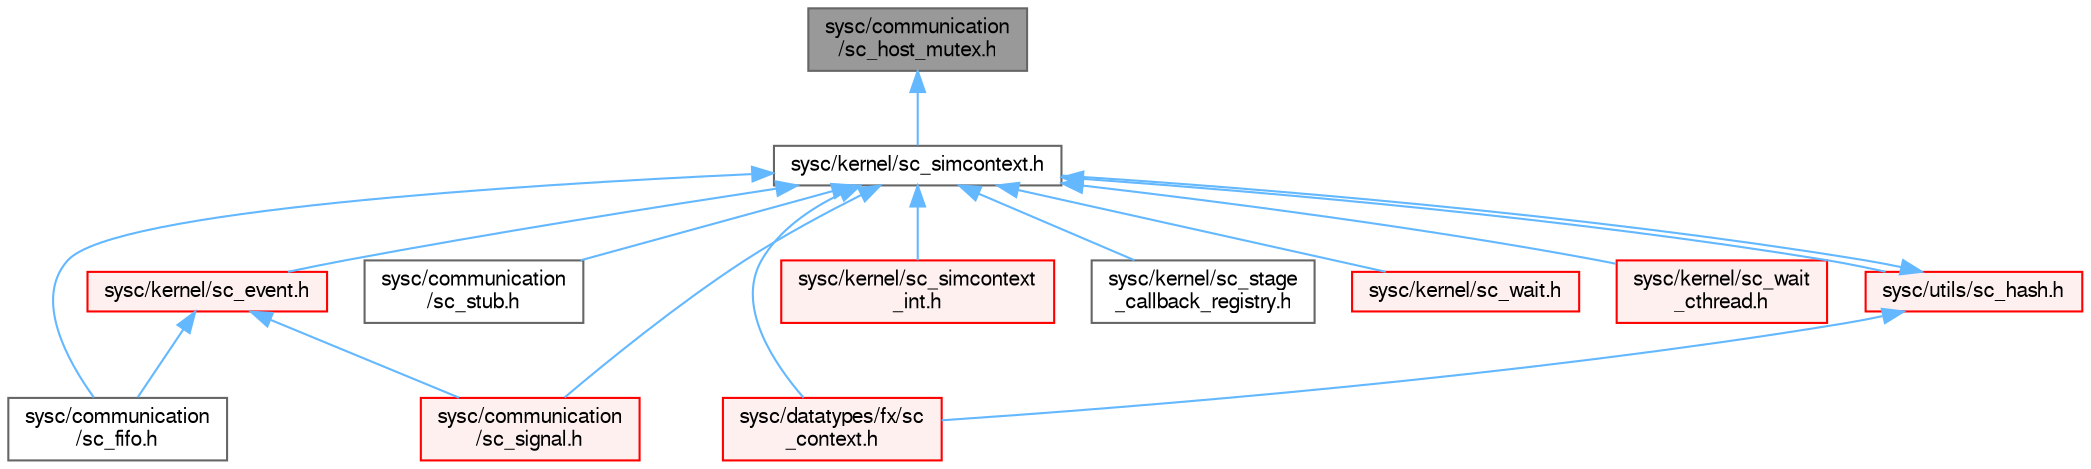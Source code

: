 digraph "sysc/communication/sc_host_mutex.h"
{
 // LATEX_PDF_SIZE
  bgcolor="transparent";
  edge [fontname=FreeSans,fontsize=10,labelfontname=FreeSans,labelfontsize=10];
  node [fontname=FreeSans,fontsize=10,shape=box,height=0.2,width=0.4];
  Node1 [id="Node000001",label="sysc/communication\l/sc_host_mutex.h",height=0.2,width=0.4,color="gray40", fillcolor="grey60", style="filled", fontcolor="black",tooltip=" "];
  Node1 -> Node2 [id="edge1_Node000001_Node000002",dir="back",color="steelblue1",style="solid",tooltip=" "];
  Node2 [id="Node000002",label="sysc/kernel/sc_simcontext.h",height=0.2,width=0.4,color="grey40", fillcolor="white", style="filled",URL="$a00377.html",tooltip=" "];
  Node2 -> Node3 [id="edge2_Node000002_Node000003",dir="back",color="steelblue1",style="solid",tooltip=" "];
  Node3 [id="Node000003",label="sysc/communication\l/sc_fifo.h",height=0.2,width=0.4,color="grey40", fillcolor="white", style="filled",URL="$a00272.html",tooltip=" "];
  Node2 -> Node4 [id="edge3_Node000002_Node000004",dir="back",color="steelblue1",style="solid",tooltip=" "];
  Node4 [id="Node000004",label="sysc/communication\l/sc_signal.h",height=0.2,width=0.4,color="red", fillcolor="#FFF0F0", style="filled",URL="$a00296.html",tooltip=" "];
  Node2 -> Node10 [id="edge4_Node000002_Node000010",dir="back",color="steelblue1",style="solid",tooltip=" "];
  Node10 [id="Node000010",label="sysc/communication\l/sc_stub.h",height=0.2,width=0.4,color="grey40", fillcolor="white", style="filled",URL="$a00305.html",tooltip=" "];
  Node2 -> Node11 [id="edge5_Node000002_Node000011",dir="back",color="steelblue1",style="solid",tooltip=" "];
  Node11 [id="Node000011",label="sysc/datatypes/fx/sc\l_context.h",height=0.2,width=0.4,color="red", fillcolor="#FFF0F0", style="filled",URL="$a00059.html",tooltip=" "];
  Node2 -> Node43 [id="edge6_Node000002_Node000043",dir="back",color="steelblue1",style="solid",tooltip=" "];
  Node43 [id="Node000043",label="sysc/kernel/sc_event.h",height=0.2,width=0.4,color="red", fillcolor="#FFF0F0", style="filled",URL="$a00398.html",tooltip=" "];
  Node43 -> Node3 [id="edge7_Node000043_Node000003",dir="back",color="steelblue1",style="solid",tooltip=" "];
  Node43 -> Node4 [id="edge8_Node000043_Node000004",dir="back",color="steelblue1",style="solid",tooltip=" "];
  Node2 -> Node54 [id="edge9_Node000002_Node000054",dir="back",color="steelblue1",style="solid",tooltip=" "];
  Node54 [id="Node000054",label="sysc/kernel/sc_simcontext\l_int.h",height=0.2,width=0.4,color="red", fillcolor="#FFF0F0", style="filled",URL="$a00425.html",tooltip=" "];
  Node2 -> Node56 [id="edge10_Node000002_Node000056",dir="back",color="steelblue1",style="solid",tooltip=" "];
  Node56 [id="Node000056",label="sysc/kernel/sc_stage\l_callback_registry.h",height=0.2,width=0.4,color="grey40", fillcolor="white", style="filled",URL="$a00344.html",tooltip=" "];
  Node2 -> Node63 [id="edge11_Node000002_Node000063",dir="back",color="steelblue1",style="solid",tooltip=" "];
  Node63 [id="Node000063",label="sysc/kernel/sc_wait.h",height=0.2,width=0.4,color="red", fillcolor="#FFF0F0", style="filled",URL="$a00332.html",tooltip=" "];
  Node2 -> Node68 [id="edge12_Node000002_Node000068",dir="back",color="steelblue1",style="solid",tooltip=" "];
  Node68 [id="Node000068",label="sysc/kernel/sc_wait\l_cthread.h",height=0.2,width=0.4,color="red", fillcolor="#FFF0F0", style="filled",URL="$a00389.html",tooltip=" "];
  Node2 -> Node69 [id="edge13_Node000002_Node000069",dir="back",color="steelblue1",style="solid",tooltip=" "];
  Node69 [id="Node000069",label="sysc/utils/sc_hash.h",height=0.2,width=0.4,color="red", fillcolor="#FFF0F0", style="filled",URL="$a00224.html",tooltip=" "];
  Node69 -> Node11 [id="edge14_Node000069_Node000011",dir="back",color="steelblue1",style="solid",tooltip=" "];
  Node69 -> Node2 [id="edge15_Node000069_Node000002",dir="back",color="steelblue1",style="solid",tooltip=" "];
}
